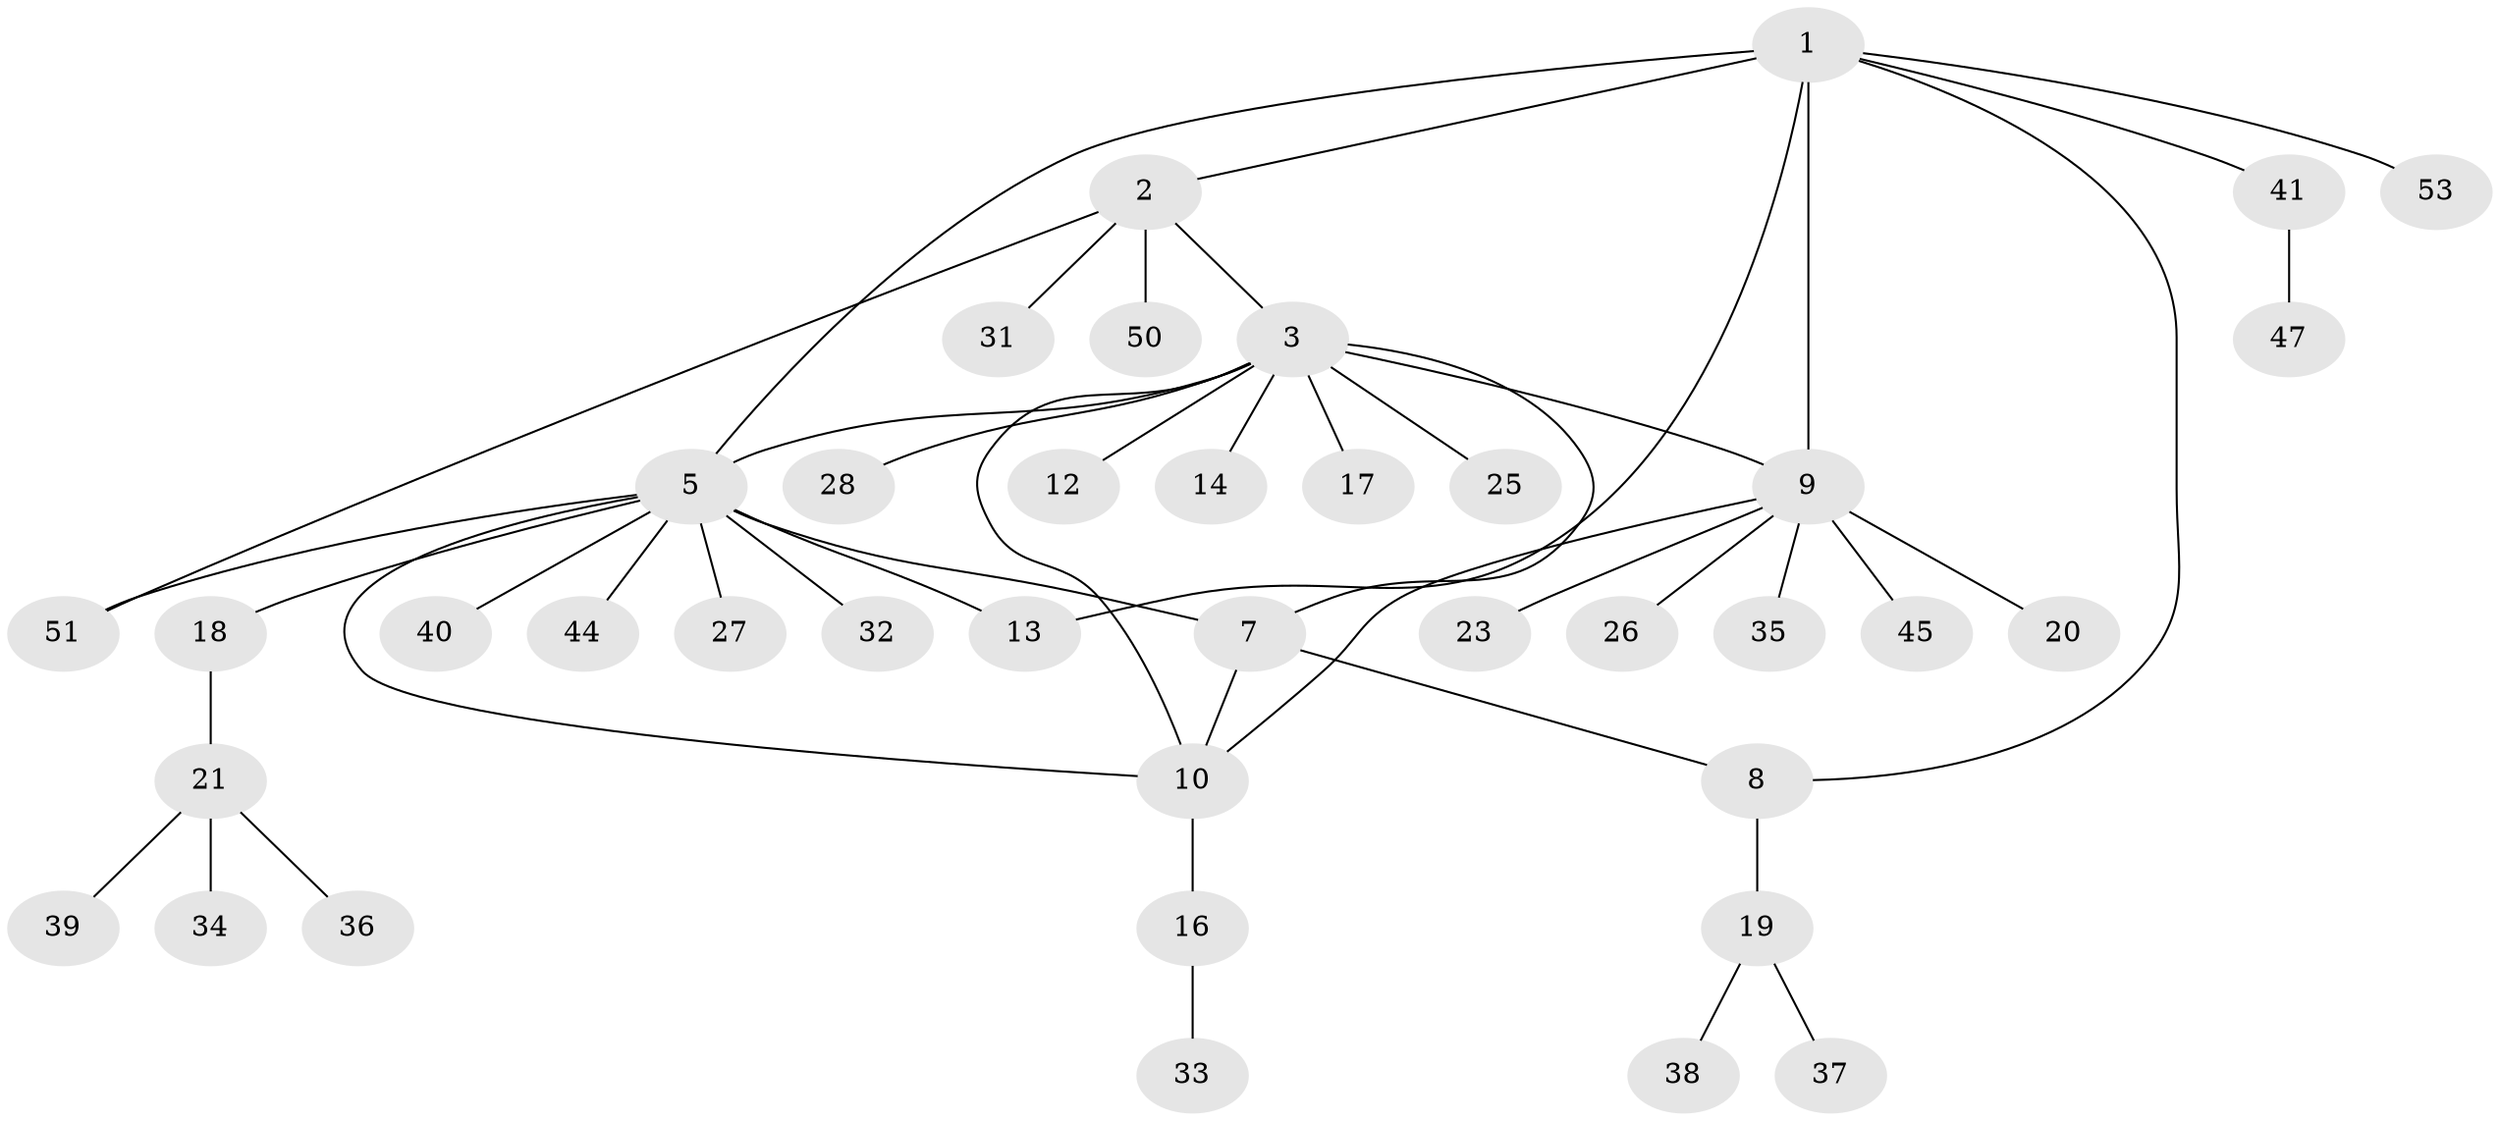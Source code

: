 // Generated by graph-tools (version 1.1) at 2025/24/03/03/25 07:24:14]
// undirected, 39 vertices, 47 edges
graph export_dot {
graph [start="1"]
  node [color=gray90,style=filled];
  1 [super="+15"];
  2 [super="+11"];
  3 [super="+4"];
  5 [super="+6"];
  7 [super="+43"];
  8 [super="+49"];
  9 [super="+22"];
  10 [super="+46"];
  12;
  13 [super="+30"];
  14;
  16 [super="+24"];
  17;
  18;
  19 [super="+42"];
  20;
  21 [super="+48"];
  23 [super="+29"];
  25;
  26;
  27;
  28;
  31;
  32;
  33;
  34;
  35;
  36;
  37;
  38 [super="+54"];
  39 [super="+52"];
  40;
  41;
  44;
  45;
  47;
  50;
  51;
  53;
  1 -- 2;
  1 -- 5;
  1 -- 8;
  1 -- 9;
  1 -- 13;
  1 -- 41;
  1 -- 53;
  2 -- 3;
  2 -- 50;
  2 -- 51;
  2 -- 31;
  3 -- 7 [weight=2];
  3 -- 9;
  3 -- 12;
  3 -- 17;
  3 -- 25;
  3 -- 28;
  3 -- 5;
  3 -- 14;
  3 -- 10;
  5 -- 10;
  5 -- 13;
  5 -- 32;
  5 -- 7;
  5 -- 40;
  5 -- 44;
  5 -- 18;
  5 -- 51;
  5 -- 27;
  7 -- 8;
  7 -- 10;
  8 -- 19;
  9 -- 10;
  9 -- 20;
  9 -- 23;
  9 -- 26;
  9 -- 35;
  9 -- 45;
  10 -- 16;
  16 -- 33;
  18 -- 21;
  19 -- 37;
  19 -- 38;
  21 -- 34;
  21 -- 36;
  21 -- 39;
  41 -- 47;
}
